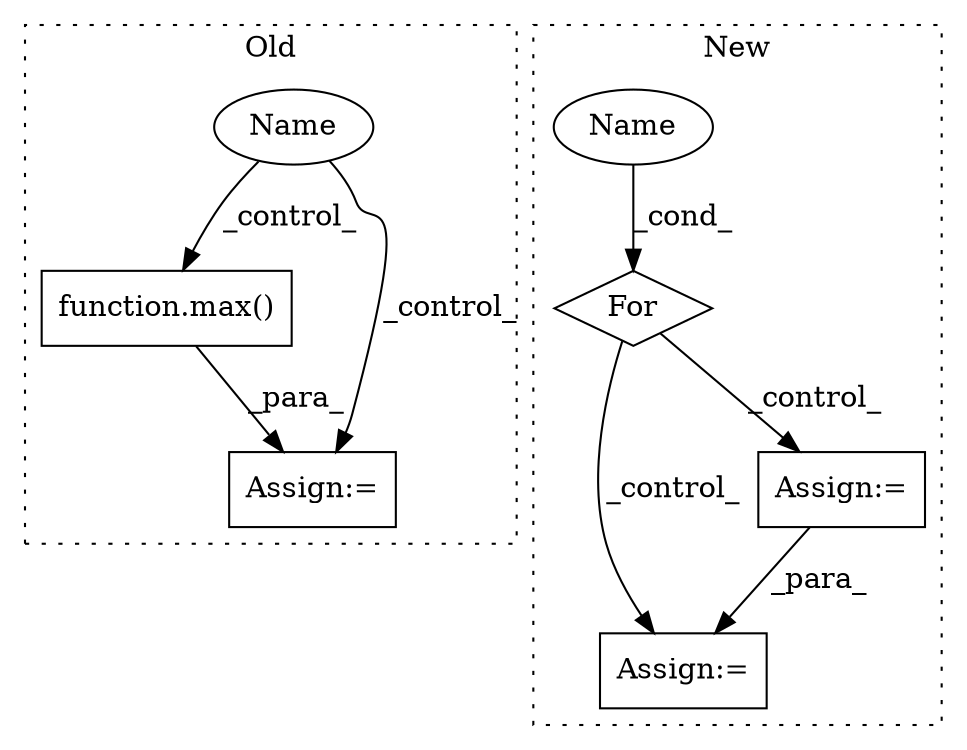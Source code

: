 digraph G {
subgraph cluster0 {
1 [label="function.max()" a="75" s="3489,3508" l="4,1" shape="box"];
3 [label="Assign:=" a="68" s="3486" l="3" shape="box"];
7 [label="Name" a="87" s="2877" l="13" shape="ellipse"];
label = "Old";
style="dotted";
}
subgraph cluster1 {
2 [label="For" a="107" s="3310,3363" l="4,47" shape="diamond"];
4 [label="Assign:=" a="68" s="3793" l="3" shape="box"];
5 [label="Name" a="87" s="3314" l="4" shape="ellipse"];
6 [label="Assign:=" a="68" s="3416" l="3" shape="box"];
label = "New";
style="dotted";
}
1 -> 3 [label="_para_"];
2 -> 4 [label="_control_"];
2 -> 6 [label="_control_"];
5 -> 2 [label="_cond_"];
6 -> 4 [label="_para_"];
7 -> 1 [label="_control_"];
7 -> 3 [label="_control_"];
}